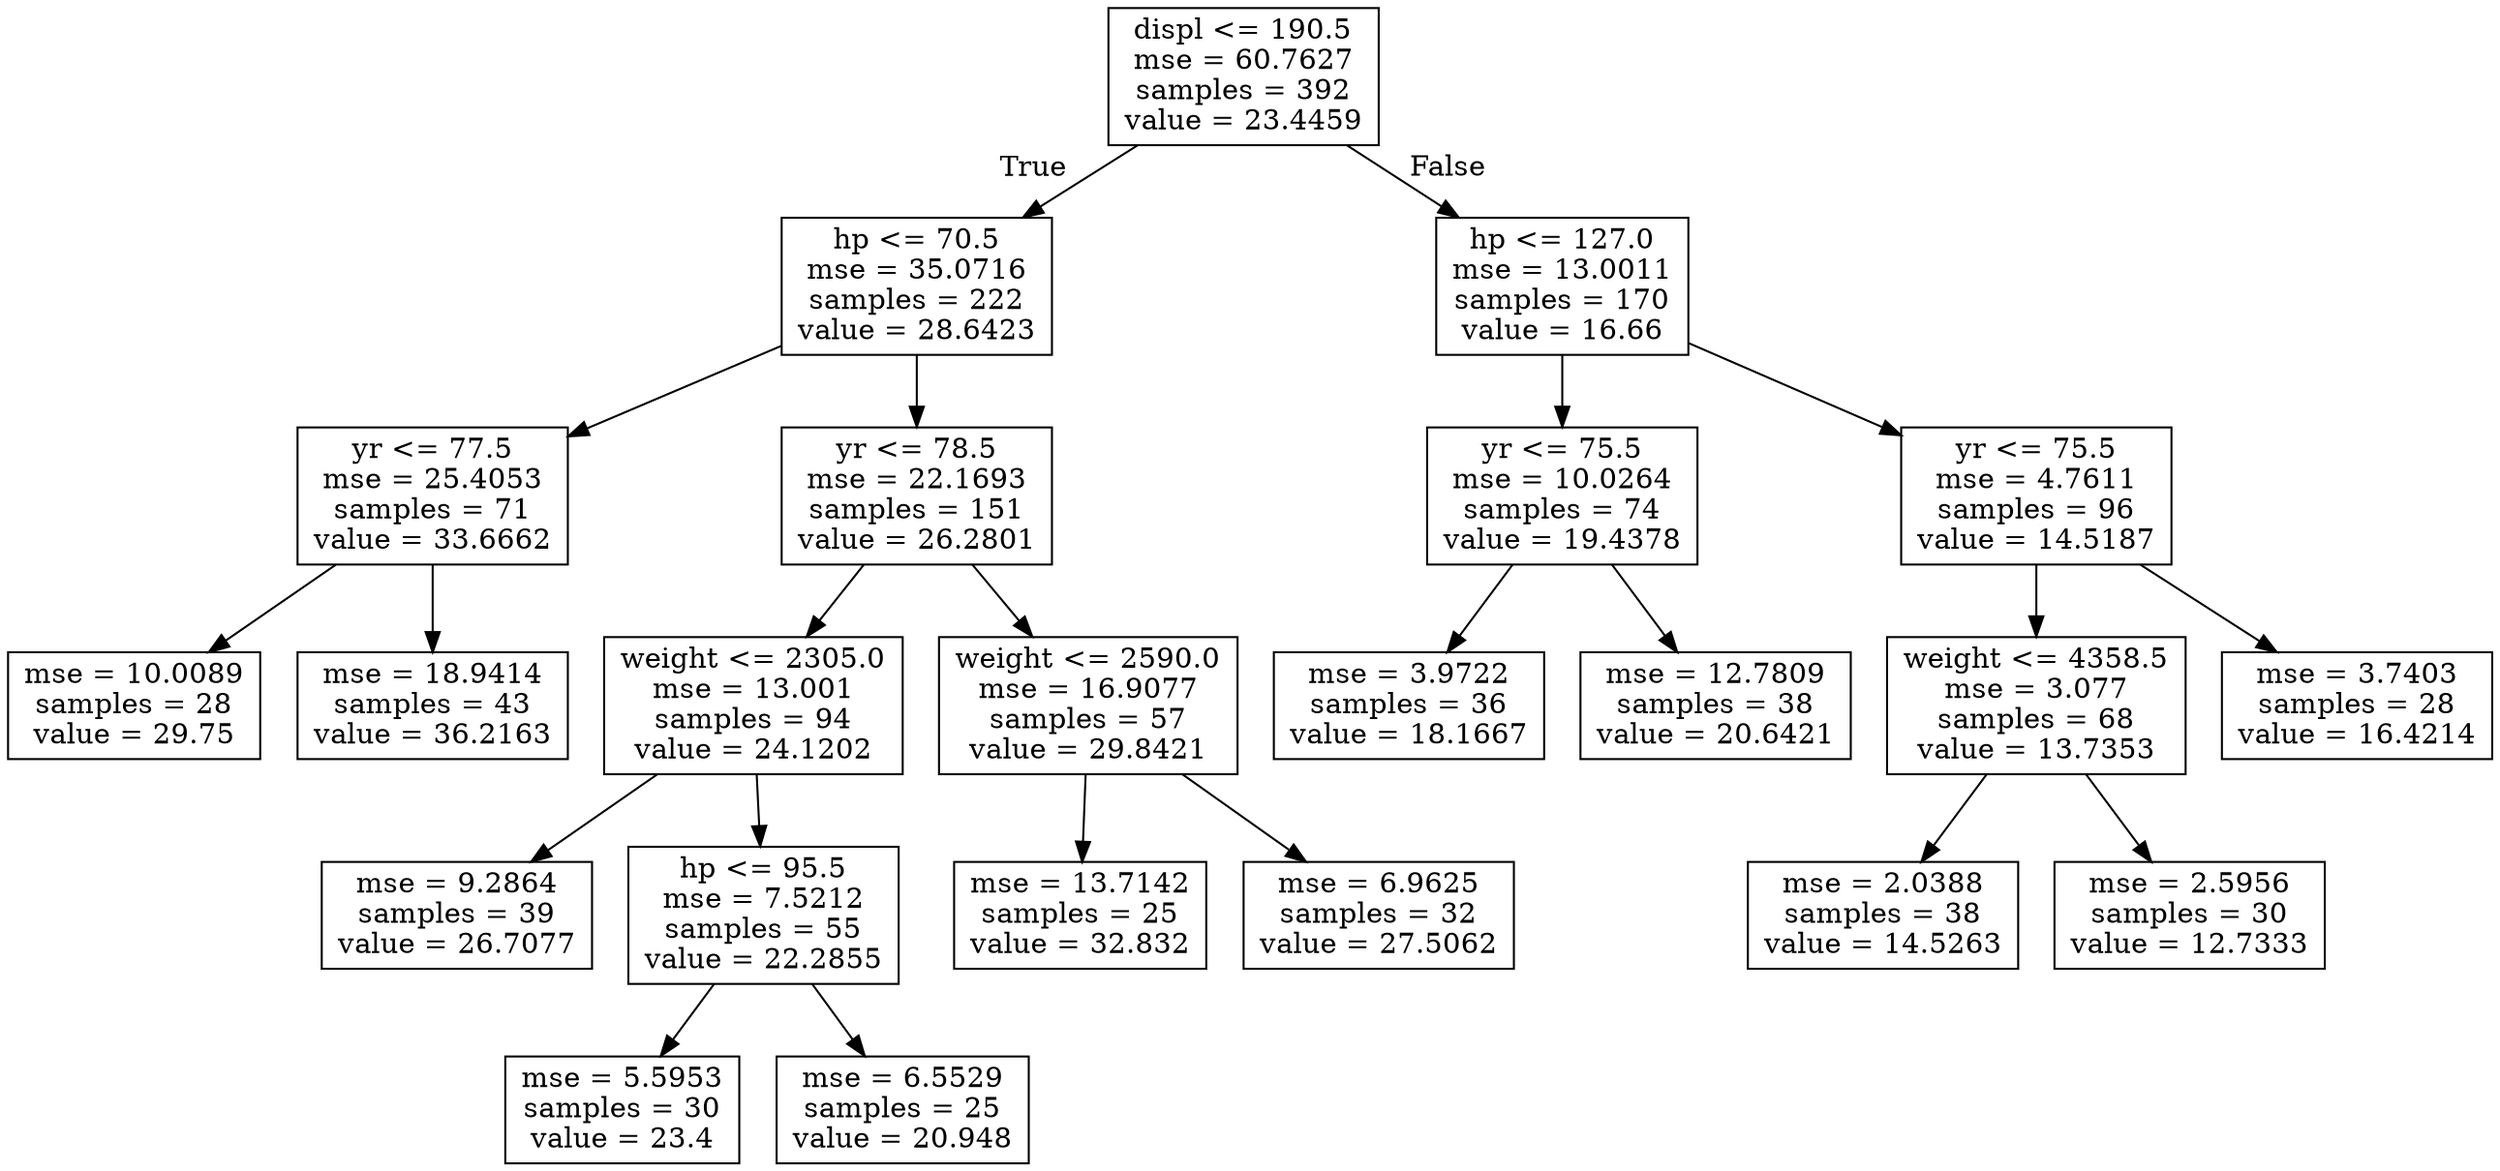 digraph Tree {
node [shape=box] ;
0 [label="displ <= 190.5\nmse = 60.7627\nsamples = 392\nvalue = 23.4459"] ;
1 [label="hp <= 70.5\nmse = 35.0716\nsamples = 222\nvalue = 28.6423"] ;
0 -> 1 [labeldistance=2.5, labelangle=45, headlabel="True"] ;
2 [label="yr <= 77.5\nmse = 25.4053\nsamples = 71\nvalue = 33.6662"] ;
1 -> 2 ;
3 [label="mse = 10.0089\nsamples = 28\nvalue = 29.75"] ;
2 -> 3 ;
4 [label="mse = 18.9414\nsamples = 43\nvalue = 36.2163"] ;
2 -> 4 ;
5 [label="yr <= 78.5\nmse = 22.1693\nsamples = 151\nvalue = 26.2801"] ;
1 -> 5 ;
6 [label="weight <= 2305.0\nmse = 13.001\nsamples = 94\nvalue = 24.1202"] ;
5 -> 6 ;
7 [label="mse = 9.2864\nsamples = 39\nvalue = 26.7077"] ;
6 -> 7 ;
8 [label="hp <= 95.5\nmse = 7.5212\nsamples = 55\nvalue = 22.2855"] ;
6 -> 8 ;
9 [label="mse = 5.5953\nsamples = 30\nvalue = 23.4"] ;
8 -> 9 ;
10 [label="mse = 6.5529\nsamples = 25\nvalue = 20.948"] ;
8 -> 10 ;
11 [label="weight <= 2590.0\nmse = 16.9077\nsamples = 57\nvalue = 29.8421"] ;
5 -> 11 ;
12 [label="mse = 13.7142\nsamples = 25\nvalue = 32.832"] ;
11 -> 12 ;
13 [label="mse = 6.9625\nsamples = 32\nvalue = 27.5062"] ;
11 -> 13 ;
14 [label="hp <= 127.0\nmse = 13.0011\nsamples = 170\nvalue = 16.66"] ;
0 -> 14 [labeldistance=2.5, labelangle=-45, headlabel="False"] ;
15 [label="yr <= 75.5\nmse = 10.0264\nsamples = 74\nvalue = 19.4378"] ;
14 -> 15 ;
16 [label="mse = 3.9722\nsamples = 36\nvalue = 18.1667"] ;
15 -> 16 ;
17 [label="mse = 12.7809\nsamples = 38\nvalue = 20.6421"] ;
15 -> 17 ;
18 [label="yr <= 75.5\nmse = 4.7611\nsamples = 96\nvalue = 14.5187"] ;
14 -> 18 ;
19 [label="weight <= 4358.5\nmse = 3.077\nsamples = 68\nvalue = 13.7353"] ;
18 -> 19 ;
20 [label="mse = 2.0388\nsamples = 38\nvalue = 14.5263"] ;
19 -> 20 ;
21 [label="mse = 2.5956\nsamples = 30\nvalue = 12.7333"] ;
19 -> 21 ;
22 [label="mse = 3.7403\nsamples = 28\nvalue = 16.4214"] ;
18 -> 22 ;
}